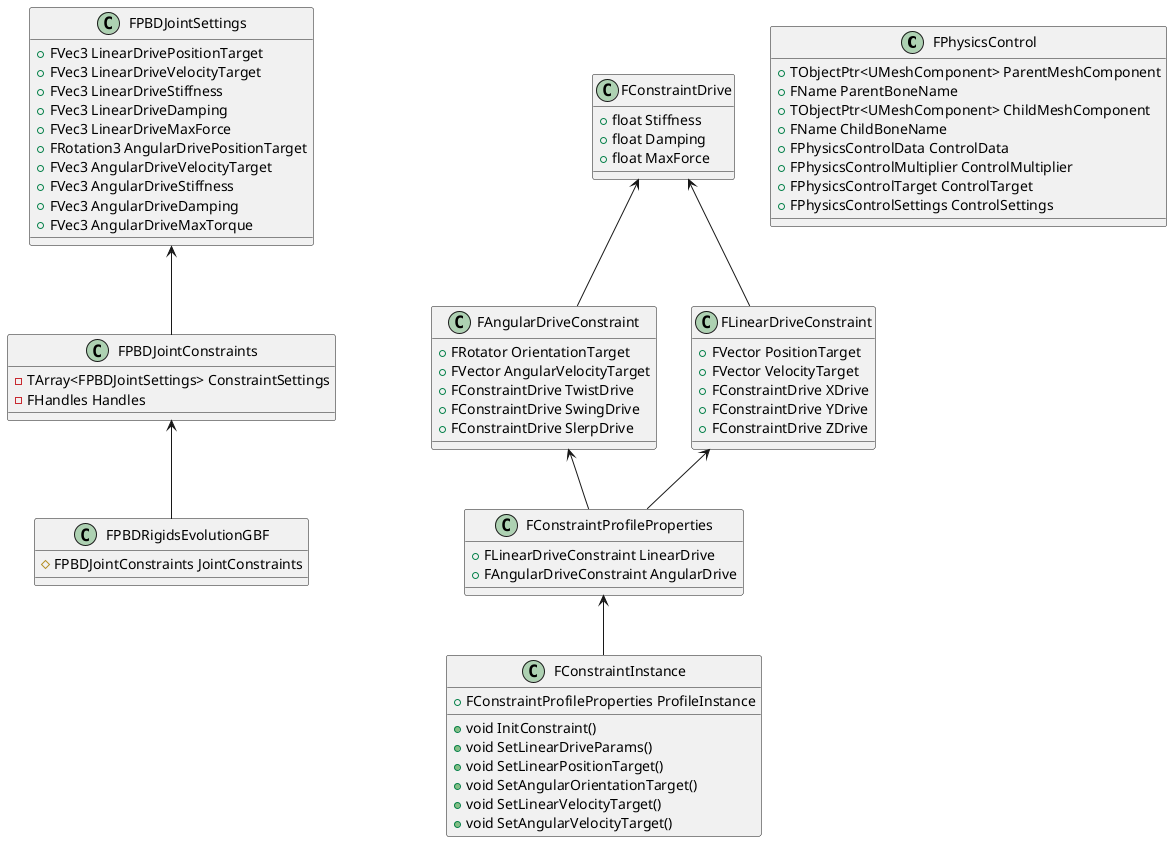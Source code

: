 @startuml

class FPhysicsControl{
    + TObjectPtr<UMeshComponent> ParentMeshComponent
    + FName ParentBoneName
    + TObjectPtr<UMeshComponent> ChildMeshComponent
    + FName ChildBoneName
    + FPhysicsControlData ControlData
    + FPhysicsControlMultiplier ControlMultiplier
    + FPhysicsControlTarget ControlTarget
    + FPhysicsControlSettings ControlSettings
}

class FConstraintDrive{
    + float Stiffness
    + float Damping
    + float MaxForce
}

class FLinearDriveConstraint{
    + FVector PositionTarget
    + FVector VelocityTarget
    + FConstraintDrive XDrive
    + FConstraintDrive YDrive
    + FConstraintDrive ZDrive
}

class FAngularDriveConstraint{
    + FRotator OrientationTarget
    + FVector AngularVelocityTarget
    + FConstraintDrive TwistDrive
    + FConstraintDrive SwingDrive
    + FConstraintDrive SlerpDrive
}

class FConstraintProfileProperties{
    + FLinearDriveConstraint LinearDrive
    + FAngularDriveConstraint AngularDrive
}

class FConstraintInstance{
    + FConstraintProfileProperties ProfileInstance
    + void InitConstraint()
    + void SetLinearDriveParams()
    + void SetLinearPositionTarget()
    + void SetAngularOrientationTarget()
    + void SetLinearVelocityTarget()
    + void SetAngularVelocityTarget()
}

' 关联
FConstraintInstance -up-> FConstraintProfileProperties
FConstraintProfileProperties -up-> FLinearDriveConstraint
FConstraintProfileProperties -up-> FAngularDriveConstraint
FLinearDriveConstraint -up-> FConstraintDrive
FAngularDriveConstraint -up-> FConstraintDrive

class FPBDJointSettings{
    + FVec3 LinearDrivePositionTarget
	+ FVec3 LinearDriveVelocityTarget
	+ FVec3 LinearDriveStiffness
	+ FVec3 LinearDriveDamping
	+ FVec3 LinearDriveMaxForce
    + FRotation3 AngularDrivePositionTarget
	+ FVec3 AngularDriveVelocityTarget
    + FVec3 AngularDriveStiffness
	+ FVec3 AngularDriveDamping
	+ FVec3 AngularDriveMaxTorque
}

class FPBDJointConstraints{
    - TArray<FPBDJointSettings> ConstraintSettings
    - FHandles Handles
}

class FPBDRigidsEvolutionGBF{
    # FPBDJointConstraints JointConstraints
}
' 关联
FPBDJointConstraints -up-> FPBDJointSettings
FPBDRigidsEvolutionGBF -up-> FPBDJointConstraints

@enduml